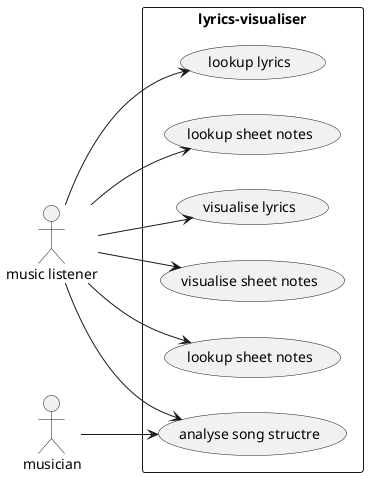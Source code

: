 @startuml
left to right direction
actor "music listener" as ml
actor "musician" as m
rectangle lyrics-visualiser {
  usecase "lookup lyrics" as UC1
  usecase "lookup sheet notes" as UC2
  usecase "visualise lyrics" as UC3
  usecase "visualise sheet notes" as UC4
  usecase "lookup sheet notes" as UC5
  usecase "analyse song structre" as UC6
}
ml --> UC1
ml --> UC2
ml --> UC3
ml --> UC4
ml --> UC5
ml --> UC6
m --> UC6
@enduml